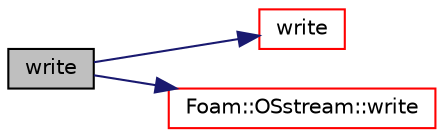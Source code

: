 digraph "write"
{
  bgcolor="transparent";
  edge [fontname="Helvetica",fontsize="10",labelfontname="Helvetica",labelfontsize="10"];
  node [fontname="Helvetica",fontsize="10",shape=record];
  rankdir="LR";
  Node126 [label="write",height=0.2,width=0.4,color="black", fillcolor="grey75", style="filled", fontcolor="black"];
  Node126 -> Node127 [color="midnightblue",fontsize="10",style="solid",fontname="Helvetica"];
  Node127 [label="write",height=0.2,width=0.4,color="red",URL="$a27401.html#a52c3f56f115b2b9b1b7db001a3784003",tooltip="Write next token to stream. "];
  Node126 -> Node136 [color="midnightblue",fontsize="10",style="solid",fontname="Helvetica"];
  Node136 [label="Foam::OSstream::write",height=0.2,width=0.4,color="red",URL="$a27397.html#a52c3f56f115b2b9b1b7db001a3784003",tooltip="Write next token to stream. "];
}
